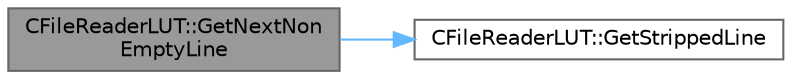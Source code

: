 digraph "CFileReaderLUT::GetNextNonEmptyLine"
{
 // LATEX_PDF_SIZE
  bgcolor="transparent";
  edge [fontname=Helvetica,fontsize=10,labelfontname=Helvetica,labelfontsize=10];
  node [fontname=Helvetica,fontsize=10,shape=box,height=0.2,width=0.4];
  rankdir="LR";
  Node1 [id="Node000001",label="CFileReaderLUT::GetNextNon\lEmptyLine",height=0.2,width=0.4,color="gray40", fillcolor="grey60", style="filled", fontcolor="black",tooltip="Extracts the next non-empty characters from file_stream and stores them into line."];
  Node1 -> Node2 [id="edge1_Node000001_Node000002",color="steelblue1",style="solid",tooltip=" "];
  Node2 [id="Node000002",label="CFileReaderLUT::GetStrippedLine",height=0.2,width=0.4,color="grey40", fillcolor="white", style="filled",URL="$classCFileReaderLUT.html#a9834a523df70bf32a49d7945c9f330d9",tooltip="Extracts characters from file_stream, removes trailing control characters, and stores them into line."];
}
